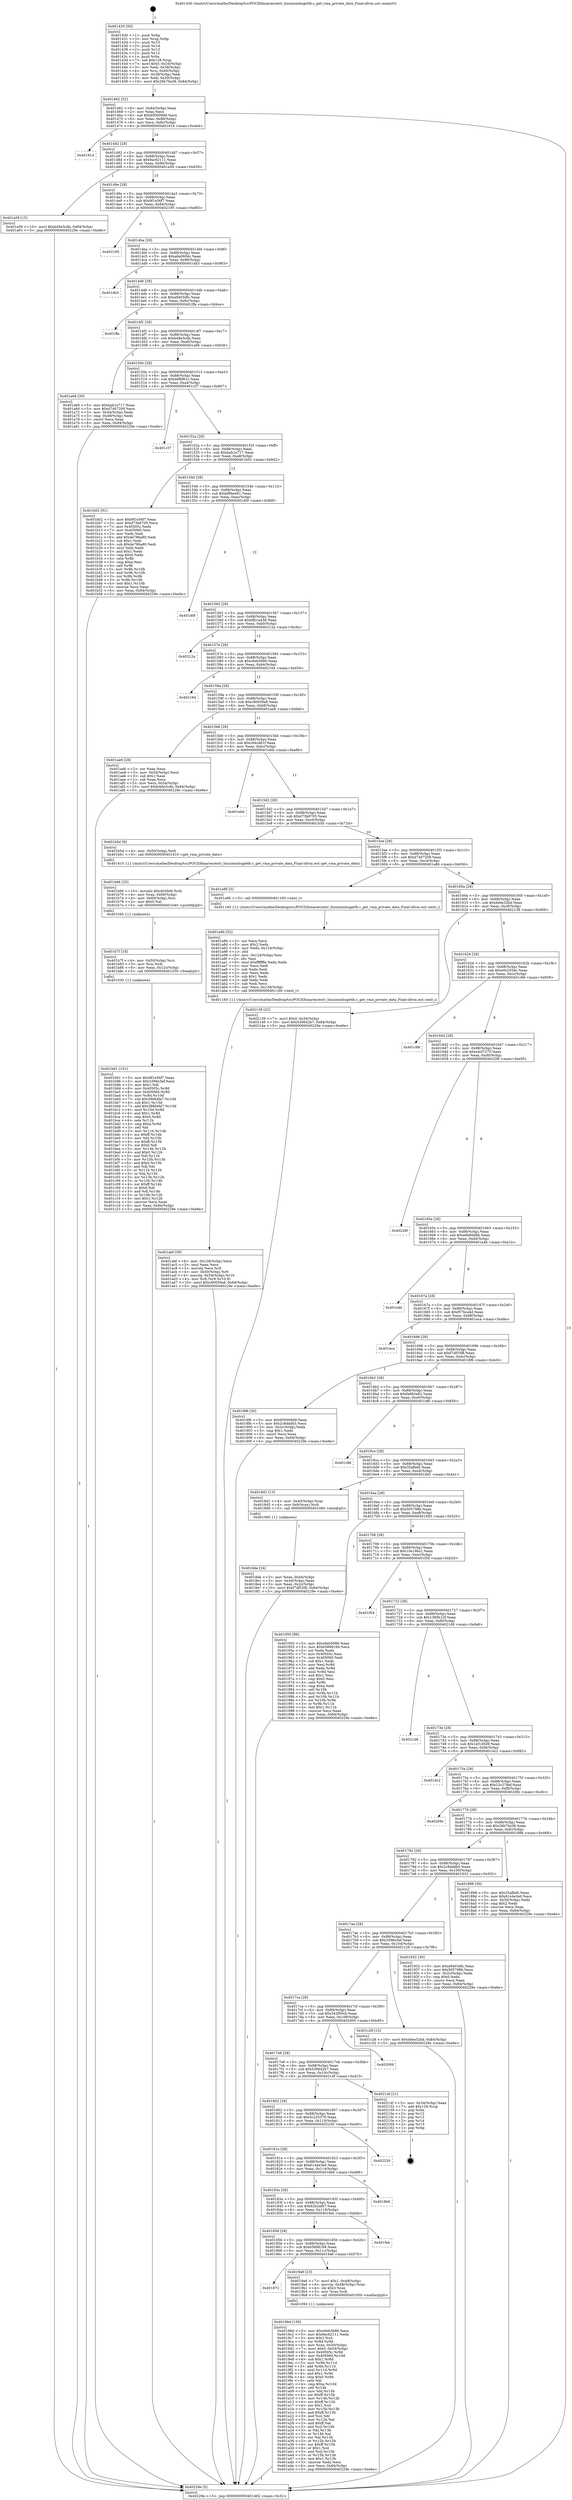 digraph "0x401430" {
  label = "0x401430 (/mnt/c/Users/mathe/Desktop/tcc/POCII/binaries/extr_linuxmmhugetlb.c_get_vma_private_data_Final-ollvm.out::main(0))"
  labelloc = "t"
  node[shape=record]

  Entry [label="",width=0.3,height=0.3,shape=circle,fillcolor=black,style=filled]
  "0x401462" [label="{
     0x401462 [32]\l
     | [instrs]\l
     &nbsp;&nbsp;0x401462 \<+6\>: mov -0x84(%rbp),%eax\l
     &nbsp;&nbsp;0x401468 \<+2\>: mov %eax,%ecx\l
     &nbsp;&nbsp;0x40146a \<+6\>: sub $0x950009d9,%ecx\l
     &nbsp;&nbsp;0x401470 \<+6\>: mov %eax,-0x88(%rbp)\l
     &nbsp;&nbsp;0x401476 \<+6\>: mov %ecx,-0x8c(%rbp)\l
     &nbsp;&nbsp;0x40147c \<+6\>: je 0000000000401914 \<main+0x4e4\>\l
  }"]
  "0x401914" [label="{
     0x401914\l
  }", style=dashed]
  "0x401482" [label="{
     0x401482 [28]\l
     | [instrs]\l
     &nbsp;&nbsp;0x401482 \<+5\>: jmp 0000000000401487 \<main+0x57\>\l
     &nbsp;&nbsp;0x401487 \<+6\>: mov -0x88(%rbp),%eax\l
     &nbsp;&nbsp;0x40148d \<+5\>: sub $0x9ac62111,%eax\l
     &nbsp;&nbsp;0x401492 \<+6\>: mov %eax,-0x90(%rbp)\l
     &nbsp;&nbsp;0x401498 \<+6\>: je 0000000000401a59 \<main+0x629\>\l
  }"]
  Exit [label="",width=0.3,height=0.3,shape=circle,fillcolor=black,style=filled,peripheries=2]
  "0x401a59" [label="{
     0x401a59 [15]\l
     | [instrs]\l
     &nbsp;&nbsp;0x401a59 \<+10\>: movl $0xb49e3cdb,-0x84(%rbp)\l
     &nbsp;&nbsp;0x401a63 \<+5\>: jmp 000000000040229e \<main+0xe6e\>\l
  }"]
  "0x40149e" [label="{
     0x40149e [28]\l
     | [instrs]\l
     &nbsp;&nbsp;0x40149e \<+5\>: jmp 00000000004014a3 \<main+0x73\>\l
     &nbsp;&nbsp;0x4014a3 \<+6\>: mov -0x88(%rbp),%eax\l
     &nbsp;&nbsp;0x4014a9 \<+5\>: sub $0x9f1e56f7,%eax\l
     &nbsp;&nbsp;0x4014ae \<+6\>: mov %eax,-0x94(%rbp)\l
     &nbsp;&nbsp;0x4014b4 \<+6\>: je 0000000000402195 \<main+0xd65\>\l
  }"]
  "0x401b91" [label="{
     0x401b91 [151]\l
     | [instrs]\l
     &nbsp;&nbsp;0x401b91 \<+5\>: mov $0x9f1e56f7,%eax\l
     &nbsp;&nbsp;0x401b96 \<+5\>: mov $0x3396e3ef,%ecx\l
     &nbsp;&nbsp;0x401b9b \<+2\>: mov $0x1,%dl\l
     &nbsp;&nbsp;0x401b9d \<+8\>: mov 0x40505c,%r8d\l
     &nbsp;&nbsp;0x401ba5 \<+8\>: mov 0x405060,%r9d\l
     &nbsp;&nbsp;0x401bad \<+3\>: mov %r8d,%r10d\l
     &nbsp;&nbsp;0x401bb0 \<+7\>: sub $0x38664fa7,%r10d\l
     &nbsp;&nbsp;0x401bb7 \<+4\>: sub $0x1,%r10d\l
     &nbsp;&nbsp;0x401bbb \<+7\>: add $0x38664fa7,%r10d\l
     &nbsp;&nbsp;0x401bc2 \<+4\>: imul %r10d,%r8d\l
     &nbsp;&nbsp;0x401bc6 \<+4\>: and $0x1,%r8d\l
     &nbsp;&nbsp;0x401bca \<+4\>: cmp $0x0,%r8d\l
     &nbsp;&nbsp;0x401bce \<+4\>: sete %r11b\l
     &nbsp;&nbsp;0x401bd2 \<+4\>: cmp $0xa,%r9d\l
     &nbsp;&nbsp;0x401bd6 \<+3\>: setl %bl\l
     &nbsp;&nbsp;0x401bd9 \<+3\>: mov %r11b,%r14b\l
     &nbsp;&nbsp;0x401bdc \<+4\>: xor $0xff,%r14b\l
     &nbsp;&nbsp;0x401be0 \<+3\>: mov %bl,%r15b\l
     &nbsp;&nbsp;0x401be3 \<+4\>: xor $0xff,%r15b\l
     &nbsp;&nbsp;0x401be7 \<+3\>: xor $0x0,%dl\l
     &nbsp;&nbsp;0x401bea \<+3\>: mov %r14b,%r12b\l
     &nbsp;&nbsp;0x401bed \<+4\>: and $0x0,%r12b\l
     &nbsp;&nbsp;0x401bf1 \<+3\>: and %dl,%r11b\l
     &nbsp;&nbsp;0x401bf4 \<+3\>: mov %r15b,%r13b\l
     &nbsp;&nbsp;0x401bf7 \<+4\>: and $0x0,%r13b\l
     &nbsp;&nbsp;0x401bfb \<+2\>: and %dl,%bl\l
     &nbsp;&nbsp;0x401bfd \<+3\>: or %r11b,%r12b\l
     &nbsp;&nbsp;0x401c00 \<+3\>: or %bl,%r13b\l
     &nbsp;&nbsp;0x401c03 \<+3\>: xor %r13b,%r12b\l
     &nbsp;&nbsp;0x401c06 \<+3\>: or %r15b,%r14b\l
     &nbsp;&nbsp;0x401c09 \<+4\>: xor $0xff,%r14b\l
     &nbsp;&nbsp;0x401c0d \<+3\>: or $0x0,%dl\l
     &nbsp;&nbsp;0x401c10 \<+3\>: and %dl,%r14b\l
     &nbsp;&nbsp;0x401c13 \<+3\>: or %r14b,%r12b\l
     &nbsp;&nbsp;0x401c16 \<+4\>: test $0x1,%r12b\l
     &nbsp;&nbsp;0x401c1a \<+3\>: cmovne %ecx,%eax\l
     &nbsp;&nbsp;0x401c1d \<+6\>: mov %eax,-0x84(%rbp)\l
     &nbsp;&nbsp;0x401c23 \<+5\>: jmp 000000000040229e \<main+0xe6e\>\l
  }"]
  "0x402195" [label="{
     0x402195\l
  }", style=dashed]
  "0x4014ba" [label="{
     0x4014ba [28]\l
     | [instrs]\l
     &nbsp;&nbsp;0x4014ba \<+5\>: jmp 00000000004014bf \<main+0x8f\>\l
     &nbsp;&nbsp;0x4014bf \<+6\>: mov -0x88(%rbp),%eax\l
     &nbsp;&nbsp;0x4014c5 \<+5\>: sub $0xa6a060dc,%eax\l
     &nbsp;&nbsp;0x4014ca \<+6\>: mov %eax,-0x98(%rbp)\l
     &nbsp;&nbsp;0x4014d0 \<+6\>: je 0000000000401db3 \<main+0x983\>\l
  }"]
  "0x401b7f" [label="{
     0x401b7f [18]\l
     | [instrs]\l
     &nbsp;&nbsp;0x401b7f \<+4\>: mov -0x50(%rbp),%rsi\l
     &nbsp;&nbsp;0x401b83 \<+3\>: mov %rsi,%rdi\l
     &nbsp;&nbsp;0x401b86 \<+6\>: mov %eax,-0x12c(%rbp)\l
     &nbsp;&nbsp;0x401b8c \<+5\>: call 0000000000401030 \<free@plt\>\l
     | [calls]\l
     &nbsp;&nbsp;0x401030 \{1\} (unknown)\l
  }"]
  "0x401db3" [label="{
     0x401db3\l
  }", style=dashed]
  "0x4014d6" [label="{
     0x4014d6 [28]\l
     | [instrs]\l
     &nbsp;&nbsp;0x4014d6 \<+5\>: jmp 00000000004014db \<main+0xab\>\l
     &nbsp;&nbsp;0x4014db \<+6\>: mov -0x88(%rbp),%eax\l
     &nbsp;&nbsp;0x4014e1 \<+5\>: sub $0xa9403dfc,%eax\l
     &nbsp;&nbsp;0x4014e6 \<+6\>: mov %eax,-0x9c(%rbp)\l
     &nbsp;&nbsp;0x4014ec \<+6\>: je 0000000000401ffa \<main+0xbca\>\l
  }"]
  "0x401b66" [label="{
     0x401b66 [25]\l
     | [instrs]\l
     &nbsp;&nbsp;0x401b66 \<+10\>: movabs $0x4030d6,%rdi\l
     &nbsp;&nbsp;0x401b70 \<+4\>: mov %rax,-0x60(%rbp)\l
     &nbsp;&nbsp;0x401b74 \<+4\>: mov -0x60(%rbp),%rsi\l
     &nbsp;&nbsp;0x401b78 \<+2\>: mov $0x0,%al\l
     &nbsp;&nbsp;0x401b7a \<+5\>: call 0000000000401040 \<printf@plt\>\l
     | [calls]\l
     &nbsp;&nbsp;0x401040 \{1\} (unknown)\l
  }"]
  "0x401ffa" [label="{
     0x401ffa\l
  }", style=dashed]
  "0x4014f2" [label="{
     0x4014f2 [28]\l
     | [instrs]\l
     &nbsp;&nbsp;0x4014f2 \<+5\>: jmp 00000000004014f7 \<main+0xc7\>\l
     &nbsp;&nbsp;0x4014f7 \<+6\>: mov -0x88(%rbp),%eax\l
     &nbsp;&nbsp;0x4014fd \<+5\>: sub $0xb49e3cdb,%eax\l
     &nbsp;&nbsp;0x401502 \<+6\>: mov %eax,-0xa0(%rbp)\l
     &nbsp;&nbsp;0x401508 \<+6\>: je 0000000000401a68 \<main+0x638\>\l
  }"]
  "0x401abf" [label="{
     0x401abf [39]\l
     | [instrs]\l
     &nbsp;&nbsp;0x401abf \<+6\>: mov -0x128(%rbp),%ecx\l
     &nbsp;&nbsp;0x401ac5 \<+3\>: imul %eax,%ecx\l
     &nbsp;&nbsp;0x401ac8 \<+3\>: movslq %ecx,%r8\l
     &nbsp;&nbsp;0x401acb \<+4\>: mov -0x50(%rbp),%r9\l
     &nbsp;&nbsp;0x401acf \<+4\>: movslq -0x54(%rbp),%r10\l
     &nbsp;&nbsp;0x401ad3 \<+4\>: mov %r8,(%r9,%r10,8)\l
     &nbsp;&nbsp;0x401ad7 \<+10\>: movl $0xc80059a8,-0x84(%rbp)\l
     &nbsp;&nbsp;0x401ae1 \<+5\>: jmp 000000000040229e \<main+0xe6e\>\l
  }"]
  "0x401a68" [label="{
     0x401a68 [30]\l
     | [instrs]\l
     &nbsp;&nbsp;0x401a68 \<+5\>: mov $0xbab1e717,%eax\l
     &nbsp;&nbsp;0x401a6d \<+5\>: mov $0xd7407209,%ecx\l
     &nbsp;&nbsp;0x401a72 \<+3\>: mov -0x54(%rbp),%edx\l
     &nbsp;&nbsp;0x401a75 \<+3\>: cmp -0x48(%rbp),%edx\l
     &nbsp;&nbsp;0x401a78 \<+3\>: cmovl %ecx,%eax\l
     &nbsp;&nbsp;0x401a7b \<+6\>: mov %eax,-0x84(%rbp)\l
     &nbsp;&nbsp;0x401a81 \<+5\>: jmp 000000000040229e \<main+0xe6e\>\l
  }"]
  "0x40150e" [label="{
     0x40150e [28]\l
     | [instrs]\l
     &nbsp;&nbsp;0x40150e \<+5\>: jmp 0000000000401513 \<main+0xe3\>\l
     &nbsp;&nbsp;0x401513 \<+6\>: mov -0x88(%rbp),%eax\l
     &nbsp;&nbsp;0x401519 \<+5\>: sub $0xb6f6f61c,%eax\l
     &nbsp;&nbsp;0x40151e \<+6\>: mov %eax,-0xa4(%rbp)\l
     &nbsp;&nbsp;0x401524 \<+6\>: je 0000000000401c37 \<main+0x807\>\l
  }"]
  "0x401a8b" [label="{
     0x401a8b [52]\l
     | [instrs]\l
     &nbsp;&nbsp;0x401a8b \<+2\>: xor %ecx,%ecx\l
     &nbsp;&nbsp;0x401a8d \<+5\>: mov $0x2,%edx\l
     &nbsp;&nbsp;0x401a92 \<+6\>: mov %edx,-0x124(%rbp)\l
     &nbsp;&nbsp;0x401a98 \<+1\>: cltd\l
     &nbsp;&nbsp;0x401a99 \<+6\>: mov -0x124(%rbp),%esi\l
     &nbsp;&nbsp;0x401a9f \<+2\>: idiv %esi\l
     &nbsp;&nbsp;0x401aa1 \<+6\>: imul $0xfffffffe,%edx,%edx\l
     &nbsp;&nbsp;0x401aa7 \<+2\>: mov %ecx,%edi\l
     &nbsp;&nbsp;0x401aa9 \<+2\>: sub %edx,%edi\l
     &nbsp;&nbsp;0x401aab \<+2\>: mov %ecx,%edx\l
     &nbsp;&nbsp;0x401aad \<+3\>: sub $0x1,%edx\l
     &nbsp;&nbsp;0x401ab0 \<+2\>: add %edx,%edi\l
     &nbsp;&nbsp;0x401ab2 \<+2\>: sub %edi,%ecx\l
     &nbsp;&nbsp;0x401ab4 \<+6\>: mov %ecx,-0x128(%rbp)\l
     &nbsp;&nbsp;0x401aba \<+5\>: call 0000000000401160 \<next_i\>\l
     | [calls]\l
     &nbsp;&nbsp;0x401160 \{1\} (/mnt/c/Users/mathe/Desktop/tcc/POCII/binaries/extr_linuxmmhugetlb.c_get_vma_private_data_Final-ollvm.out::next_i)\l
  }"]
  "0x401c37" [label="{
     0x401c37\l
  }", style=dashed]
  "0x40152a" [label="{
     0x40152a [28]\l
     | [instrs]\l
     &nbsp;&nbsp;0x40152a \<+5\>: jmp 000000000040152f \<main+0xff\>\l
     &nbsp;&nbsp;0x40152f \<+6\>: mov -0x88(%rbp),%eax\l
     &nbsp;&nbsp;0x401535 \<+5\>: sub $0xbab1e717,%eax\l
     &nbsp;&nbsp;0x40153a \<+6\>: mov %eax,-0xa8(%rbp)\l
     &nbsp;&nbsp;0x401540 \<+6\>: je 0000000000401b02 \<main+0x6d2\>\l
  }"]
  "0x4019bd" [label="{
     0x4019bd [156]\l
     | [instrs]\l
     &nbsp;&nbsp;0x4019bd \<+5\>: mov $0xc6eb5686,%ecx\l
     &nbsp;&nbsp;0x4019c2 \<+5\>: mov $0x9ac62111,%edx\l
     &nbsp;&nbsp;0x4019c7 \<+3\>: mov $0x1,%sil\l
     &nbsp;&nbsp;0x4019ca \<+3\>: xor %r8d,%r8d\l
     &nbsp;&nbsp;0x4019cd \<+4\>: mov %rax,-0x50(%rbp)\l
     &nbsp;&nbsp;0x4019d1 \<+7\>: movl $0x0,-0x54(%rbp)\l
     &nbsp;&nbsp;0x4019d8 \<+8\>: mov 0x40505c,%r9d\l
     &nbsp;&nbsp;0x4019e0 \<+8\>: mov 0x405060,%r10d\l
     &nbsp;&nbsp;0x4019e8 \<+4\>: sub $0x1,%r8d\l
     &nbsp;&nbsp;0x4019ec \<+3\>: mov %r9d,%r11d\l
     &nbsp;&nbsp;0x4019ef \<+3\>: add %r8d,%r11d\l
     &nbsp;&nbsp;0x4019f2 \<+4\>: imul %r11d,%r9d\l
     &nbsp;&nbsp;0x4019f6 \<+4\>: and $0x1,%r9d\l
     &nbsp;&nbsp;0x4019fa \<+4\>: cmp $0x0,%r9d\l
     &nbsp;&nbsp;0x4019fe \<+3\>: sete %bl\l
     &nbsp;&nbsp;0x401a01 \<+4\>: cmp $0xa,%r10d\l
     &nbsp;&nbsp;0x401a05 \<+4\>: setl %r14b\l
     &nbsp;&nbsp;0x401a09 \<+3\>: mov %bl,%r15b\l
     &nbsp;&nbsp;0x401a0c \<+4\>: xor $0xff,%r15b\l
     &nbsp;&nbsp;0x401a10 \<+3\>: mov %r14b,%r12b\l
     &nbsp;&nbsp;0x401a13 \<+4\>: xor $0xff,%r12b\l
     &nbsp;&nbsp;0x401a17 \<+4\>: xor $0x1,%sil\l
     &nbsp;&nbsp;0x401a1b \<+3\>: mov %r15b,%r13b\l
     &nbsp;&nbsp;0x401a1e \<+4\>: and $0xff,%r13b\l
     &nbsp;&nbsp;0x401a22 \<+3\>: and %sil,%bl\l
     &nbsp;&nbsp;0x401a25 \<+3\>: mov %r12b,%al\l
     &nbsp;&nbsp;0x401a28 \<+2\>: and $0xff,%al\l
     &nbsp;&nbsp;0x401a2a \<+3\>: and %sil,%r14b\l
     &nbsp;&nbsp;0x401a2d \<+3\>: or %bl,%r13b\l
     &nbsp;&nbsp;0x401a30 \<+3\>: or %r14b,%al\l
     &nbsp;&nbsp;0x401a33 \<+3\>: xor %al,%r13b\l
     &nbsp;&nbsp;0x401a36 \<+3\>: or %r12b,%r15b\l
     &nbsp;&nbsp;0x401a39 \<+4\>: xor $0xff,%r15b\l
     &nbsp;&nbsp;0x401a3d \<+4\>: or $0x1,%sil\l
     &nbsp;&nbsp;0x401a41 \<+3\>: and %sil,%r15b\l
     &nbsp;&nbsp;0x401a44 \<+3\>: or %r15b,%r13b\l
     &nbsp;&nbsp;0x401a47 \<+4\>: test $0x1,%r13b\l
     &nbsp;&nbsp;0x401a4b \<+3\>: cmovne %edx,%ecx\l
     &nbsp;&nbsp;0x401a4e \<+6\>: mov %ecx,-0x84(%rbp)\l
     &nbsp;&nbsp;0x401a54 \<+5\>: jmp 000000000040229e \<main+0xe6e\>\l
  }"]
  "0x401b02" [label="{
     0x401b02 [91]\l
     | [instrs]\l
     &nbsp;&nbsp;0x401b02 \<+5\>: mov $0x9f1e56f7,%eax\l
     &nbsp;&nbsp;0x401b07 \<+5\>: mov $0xd73b6705,%ecx\l
     &nbsp;&nbsp;0x401b0c \<+7\>: mov 0x40505c,%edx\l
     &nbsp;&nbsp;0x401b13 \<+7\>: mov 0x405060,%esi\l
     &nbsp;&nbsp;0x401b1a \<+2\>: mov %edx,%edi\l
     &nbsp;&nbsp;0x401b1c \<+6\>: add $0x4e786a80,%edi\l
     &nbsp;&nbsp;0x401b22 \<+3\>: sub $0x1,%edi\l
     &nbsp;&nbsp;0x401b25 \<+6\>: sub $0x4e786a80,%edi\l
     &nbsp;&nbsp;0x401b2b \<+3\>: imul %edi,%edx\l
     &nbsp;&nbsp;0x401b2e \<+3\>: and $0x1,%edx\l
     &nbsp;&nbsp;0x401b31 \<+3\>: cmp $0x0,%edx\l
     &nbsp;&nbsp;0x401b34 \<+4\>: sete %r8b\l
     &nbsp;&nbsp;0x401b38 \<+3\>: cmp $0xa,%esi\l
     &nbsp;&nbsp;0x401b3b \<+4\>: setl %r9b\l
     &nbsp;&nbsp;0x401b3f \<+3\>: mov %r8b,%r10b\l
     &nbsp;&nbsp;0x401b42 \<+3\>: and %r9b,%r10b\l
     &nbsp;&nbsp;0x401b45 \<+3\>: xor %r9b,%r8b\l
     &nbsp;&nbsp;0x401b48 \<+3\>: or %r8b,%r10b\l
     &nbsp;&nbsp;0x401b4b \<+4\>: test $0x1,%r10b\l
     &nbsp;&nbsp;0x401b4f \<+3\>: cmovne %ecx,%eax\l
     &nbsp;&nbsp;0x401b52 \<+6\>: mov %eax,-0x84(%rbp)\l
     &nbsp;&nbsp;0x401b58 \<+5\>: jmp 000000000040229e \<main+0xe6e\>\l
  }"]
  "0x401546" [label="{
     0x401546 [28]\l
     | [instrs]\l
     &nbsp;&nbsp;0x401546 \<+5\>: jmp 000000000040154b \<main+0x11b\>\l
     &nbsp;&nbsp;0x40154b \<+6\>: mov -0x88(%rbp),%eax\l
     &nbsp;&nbsp;0x401551 \<+5\>: sub $0xbf9bee61,%eax\l
     &nbsp;&nbsp;0x401556 \<+6\>: mov %eax,-0xac(%rbp)\l
     &nbsp;&nbsp;0x40155c \<+6\>: je 0000000000401d0f \<main+0x8df\>\l
  }"]
  "0x401872" [label="{
     0x401872\l
  }", style=dashed]
  "0x401d0f" [label="{
     0x401d0f\l
  }", style=dashed]
  "0x401562" [label="{
     0x401562 [28]\l
     | [instrs]\l
     &nbsp;&nbsp;0x401562 \<+5\>: jmp 0000000000401567 \<main+0x137\>\l
     &nbsp;&nbsp;0x401567 \<+6\>: mov -0x88(%rbp),%eax\l
     &nbsp;&nbsp;0x40156d \<+5\>: sub $0xbfb1a438,%eax\l
     &nbsp;&nbsp;0x401572 \<+6\>: mov %eax,-0xb0(%rbp)\l
     &nbsp;&nbsp;0x401578 \<+6\>: je 000000000040212a \<main+0xcfa\>\l
  }"]
  "0x4019a6" [label="{
     0x4019a6 [23]\l
     | [instrs]\l
     &nbsp;&nbsp;0x4019a6 \<+7\>: movl $0x1,-0x48(%rbp)\l
     &nbsp;&nbsp;0x4019ad \<+4\>: movslq -0x48(%rbp),%rax\l
     &nbsp;&nbsp;0x4019b1 \<+4\>: shl $0x3,%rax\l
     &nbsp;&nbsp;0x4019b5 \<+3\>: mov %rax,%rdi\l
     &nbsp;&nbsp;0x4019b8 \<+5\>: call 0000000000401050 \<malloc@plt\>\l
     | [calls]\l
     &nbsp;&nbsp;0x401050 \{1\} (unknown)\l
  }"]
  "0x40212a" [label="{
     0x40212a\l
  }", style=dashed]
  "0x40157e" [label="{
     0x40157e [28]\l
     | [instrs]\l
     &nbsp;&nbsp;0x40157e \<+5\>: jmp 0000000000401583 \<main+0x153\>\l
     &nbsp;&nbsp;0x401583 \<+6\>: mov -0x88(%rbp),%eax\l
     &nbsp;&nbsp;0x401589 \<+5\>: sub $0xc6eb5686,%eax\l
     &nbsp;&nbsp;0x40158e \<+6\>: mov %eax,-0xb4(%rbp)\l
     &nbsp;&nbsp;0x401594 \<+6\>: je 0000000000402164 \<main+0xd34\>\l
  }"]
  "0x401856" [label="{
     0x401856 [28]\l
     | [instrs]\l
     &nbsp;&nbsp;0x401856 \<+5\>: jmp 000000000040185b \<main+0x42b\>\l
     &nbsp;&nbsp;0x40185b \<+6\>: mov -0x88(%rbp),%eax\l
     &nbsp;&nbsp;0x401861 \<+5\>: sub $0x65898169,%eax\l
     &nbsp;&nbsp;0x401866 \<+6\>: mov %eax,-0x11c(%rbp)\l
     &nbsp;&nbsp;0x40186c \<+6\>: je 00000000004019a6 \<main+0x576\>\l
  }"]
  "0x402164" [label="{
     0x402164\l
  }", style=dashed]
  "0x40159a" [label="{
     0x40159a [28]\l
     | [instrs]\l
     &nbsp;&nbsp;0x40159a \<+5\>: jmp 000000000040159f \<main+0x16f\>\l
     &nbsp;&nbsp;0x40159f \<+6\>: mov -0x88(%rbp),%eax\l
     &nbsp;&nbsp;0x4015a5 \<+5\>: sub $0xc80059a8,%eax\l
     &nbsp;&nbsp;0x4015aa \<+6\>: mov %eax,-0xb8(%rbp)\l
     &nbsp;&nbsp;0x4015b0 \<+6\>: je 0000000000401ae6 \<main+0x6b6\>\l
  }"]
  "0x401feb" [label="{
     0x401feb\l
  }", style=dashed]
  "0x401ae6" [label="{
     0x401ae6 [28]\l
     | [instrs]\l
     &nbsp;&nbsp;0x401ae6 \<+2\>: xor %eax,%eax\l
     &nbsp;&nbsp;0x401ae8 \<+3\>: mov -0x54(%rbp),%ecx\l
     &nbsp;&nbsp;0x401aeb \<+3\>: sub $0x1,%eax\l
     &nbsp;&nbsp;0x401aee \<+2\>: sub %eax,%ecx\l
     &nbsp;&nbsp;0x401af0 \<+3\>: mov %ecx,-0x54(%rbp)\l
     &nbsp;&nbsp;0x401af3 \<+10\>: movl $0xb49e3cdb,-0x84(%rbp)\l
     &nbsp;&nbsp;0x401afd \<+5\>: jmp 000000000040229e \<main+0xe6e\>\l
  }"]
  "0x4015b6" [label="{
     0x4015b6 [28]\l
     | [instrs]\l
     &nbsp;&nbsp;0x4015b6 \<+5\>: jmp 00000000004015bb \<main+0x18b\>\l
     &nbsp;&nbsp;0x4015bb \<+6\>: mov -0x88(%rbp),%eax\l
     &nbsp;&nbsp;0x4015c1 \<+5\>: sub $0xc94cd81f,%eax\l
     &nbsp;&nbsp;0x4015c6 \<+6\>: mov %eax,-0xbc(%rbp)\l
     &nbsp;&nbsp;0x4015cc \<+6\>: je 0000000000401ebb \<main+0xa8b\>\l
  }"]
  "0x40183a" [label="{
     0x40183a [28]\l
     | [instrs]\l
     &nbsp;&nbsp;0x40183a \<+5\>: jmp 000000000040183f \<main+0x40f\>\l
     &nbsp;&nbsp;0x40183f \<+6\>: mov -0x88(%rbp),%eax\l
     &nbsp;&nbsp;0x401845 \<+5\>: sub $0x6262afe7,%eax\l
     &nbsp;&nbsp;0x40184a \<+6\>: mov %eax,-0x118(%rbp)\l
     &nbsp;&nbsp;0x401850 \<+6\>: je 0000000000401feb \<main+0xbbb\>\l
  }"]
  "0x401ebb" [label="{
     0x401ebb\l
  }", style=dashed]
  "0x4015d2" [label="{
     0x4015d2 [28]\l
     | [instrs]\l
     &nbsp;&nbsp;0x4015d2 \<+5\>: jmp 00000000004015d7 \<main+0x1a7\>\l
     &nbsp;&nbsp;0x4015d7 \<+6\>: mov -0x88(%rbp),%eax\l
     &nbsp;&nbsp;0x4015dd \<+5\>: sub $0xd73b6705,%eax\l
     &nbsp;&nbsp;0x4015e2 \<+6\>: mov %eax,-0xc0(%rbp)\l
     &nbsp;&nbsp;0x4015e8 \<+6\>: je 0000000000401b5d \<main+0x72d\>\l
  }"]
  "0x4018b6" [label="{
     0x4018b6\l
  }", style=dashed]
  "0x401b5d" [label="{
     0x401b5d [9]\l
     | [instrs]\l
     &nbsp;&nbsp;0x401b5d \<+4\>: mov -0x50(%rbp),%rdi\l
     &nbsp;&nbsp;0x401b61 \<+5\>: call 0000000000401410 \<get_vma_private_data\>\l
     | [calls]\l
     &nbsp;&nbsp;0x401410 \{1\} (/mnt/c/Users/mathe/Desktop/tcc/POCII/binaries/extr_linuxmmhugetlb.c_get_vma_private_data_Final-ollvm.out::get_vma_private_data)\l
  }"]
  "0x4015ee" [label="{
     0x4015ee [28]\l
     | [instrs]\l
     &nbsp;&nbsp;0x4015ee \<+5\>: jmp 00000000004015f3 \<main+0x1c3\>\l
     &nbsp;&nbsp;0x4015f3 \<+6\>: mov -0x88(%rbp),%eax\l
     &nbsp;&nbsp;0x4015f9 \<+5\>: sub $0xd7407209,%eax\l
     &nbsp;&nbsp;0x4015fe \<+6\>: mov %eax,-0xc4(%rbp)\l
     &nbsp;&nbsp;0x401604 \<+6\>: je 0000000000401a86 \<main+0x656\>\l
  }"]
  "0x40181e" [label="{
     0x40181e [28]\l
     | [instrs]\l
     &nbsp;&nbsp;0x40181e \<+5\>: jmp 0000000000401823 \<main+0x3f3\>\l
     &nbsp;&nbsp;0x401823 \<+6\>: mov -0x88(%rbp),%eax\l
     &nbsp;&nbsp;0x401829 \<+5\>: sub $0x6144e3e0,%eax\l
     &nbsp;&nbsp;0x40182e \<+6\>: mov %eax,-0x114(%rbp)\l
     &nbsp;&nbsp;0x401834 \<+6\>: je 00000000004018b6 \<main+0x486\>\l
  }"]
  "0x401a86" [label="{
     0x401a86 [5]\l
     | [instrs]\l
     &nbsp;&nbsp;0x401a86 \<+5\>: call 0000000000401160 \<next_i\>\l
     | [calls]\l
     &nbsp;&nbsp;0x401160 \{1\} (/mnt/c/Users/mathe/Desktop/tcc/POCII/binaries/extr_linuxmmhugetlb.c_get_vma_private_data_Final-ollvm.out::next_i)\l
  }"]
  "0x40160a" [label="{
     0x40160a [28]\l
     | [instrs]\l
     &nbsp;&nbsp;0x40160a \<+5\>: jmp 000000000040160f \<main+0x1df\>\l
     &nbsp;&nbsp;0x40160f \<+6\>: mov -0x88(%rbp),%eax\l
     &nbsp;&nbsp;0x401615 \<+5\>: sub $0xdebe32bd,%eax\l
     &nbsp;&nbsp;0x40161a \<+6\>: mov %eax,-0xc8(%rbp)\l
     &nbsp;&nbsp;0x401620 \<+6\>: je 0000000000402139 \<main+0xd09\>\l
  }"]
  "0x402230" [label="{
     0x402230\l
  }", style=dashed]
  "0x402139" [label="{
     0x402139 [22]\l
     | [instrs]\l
     &nbsp;&nbsp;0x402139 \<+7\>: movl $0x0,-0x34(%rbp)\l
     &nbsp;&nbsp;0x402140 \<+10\>: movl $0x530642b7,-0x84(%rbp)\l
     &nbsp;&nbsp;0x40214a \<+5\>: jmp 000000000040229e \<main+0xe6e\>\l
  }"]
  "0x401626" [label="{
     0x401626 [28]\l
     | [instrs]\l
     &nbsp;&nbsp;0x401626 \<+5\>: jmp 000000000040162b \<main+0x1fb\>\l
     &nbsp;&nbsp;0x40162b \<+6\>: mov -0x88(%rbp),%eax\l
     &nbsp;&nbsp;0x401631 \<+5\>: sub $0xe0c255dc,%eax\l
     &nbsp;&nbsp;0x401636 \<+6\>: mov %eax,-0xcc(%rbp)\l
     &nbsp;&nbsp;0x40163c \<+6\>: je 0000000000401c68 \<main+0x838\>\l
  }"]
  "0x401802" [label="{
     0x401802 [28]\l
     | [instrs]\l
     &nbsp;&nbsp;0x401802 \<+5\>: jmp 0000000000401807 \<main+0x3d7\>\l
     &nbsp;&nbsp;0x401807 \<+6\>: mov -0x88(%rbp),%eax\l
     &nbsp;&nbsp;0x40180d \<+5\>: sub $0x5c225376,%eax\l
     &nbsp;&nbsp;0x401812 \<+6\>: mov %eax,-0x110(%rbp)\l
     &nbsp;&nbsp;0x401818 \<+6\>: je 0000000000402230 \<main+0xe00\>\l
  }"]
  "0x401c68" [label="{
     0x401c68\l
  }", style=dashed]
  "0x401642" [label="{
     0x401642 [28]\l
     | [instrs]\l
     &nbsp;&nbsp;0x401642 \<+5\>: jmp 0000000000401647 \<main+0x217\>\l
     &nbsp;&nbsp;0x401647 \<+6\>: mov -0x88(%rbp),%eax\l
     &nbsp;&nbsp;0x40164d \<+5\>: sub $0xe4cf7275,%eax\l
     &nbsp;&nbsp;0x401652 \<+6\>: mov %eax,-0xd0(%rbp)\l
     &nbsp;&nbsp;0x401658 \<+6\>: je 000000000040228f \<main+0xe5f\>\l
  }"]
  "0x40214f" [label="{
     0x40214f [21]\l
     | [instrs]\l
     &nbsp;&nbsp;0x40214f \<+3\>: mov -0x34(%rbp),%eax\l
     &nbsp;&nbsp;0x402152 \<+7\>: add $0x128,%rsp\l
     &nbsp;&nbsp;0x402159 \<+1\>: pop %rbx\l
     &nbsp;&nbsp;0x40215a \<+2\>: pop %r12\l
     &nbsp;&nbsp;0x40215c \<+2\>: pop %r13\l
     &nbsp;&nbsp;0x40215e \<+2\>: pop %r14\l
     &nbsp;&nbsp;0x402160 \<+2\>: pop %r15\l
     &nbsp;&nbsp;0x402162 \<+1\>: pop %rbp\l
     &nbsp;&nbsp;0x402163 \<+1\>: ret\l
  }"]
  "0x40228f" [label="{
     0x40228f\l
  }", style=dashed]
  "0x40165e" [label="{
     0x40165e [28]\l
     | [instrs]\l
     &nbsp;&nbsp;0x40165e \<+5\>: jmp 0000000000401663 \<main+0x233\>\l
     &nbsp;&nbsp;0x401663 \<+6\>: mov -0x88(%rbp),%eax\l
     &nbsp;&nbsp;0x401669 \<+5\>: sub $0xe6b9dd6b,%eax\l
     &nbsp;&nbsp;0x40166e \<+6\>: mov %eax,-0xd4(%rbp)\l
     &nbsp;&nbsp;0x401674 \<+6\>: je 0000000000401e4b \<main+0xa1b\>\l
  }"]
  "0x4017e6" [label="{
     0x4017e6 [28]\l
     | [instrs]\l
     &nbsp;&nbsp;0x4017e6 \<+5\>: jmp 00000000004017eb \<main+0x3bb\>\l
     &nbsp;&nbsp;0x4017eb \<+6\>: mov -0x88(%rbp),%eax\l
     &nbsp;&nbsp;0x4017f1 \<+5\>: sub $0x530642b7,%eax\l
     &nbsp;&nbsp;0x4017f6 \<+6\>: mov %eax,-0x10c(%rbp)\l
     &nbsp;&nbsp;0x4017fc \<+6\>: je 000000000040214f \<main+0xd1f\>\l
  }"]
  "0x401e4b" [label="{
     0x401e4b\l
  }", style=dashed]
  "0x40167a" [label="{
     0x40167a [28]\l
     | [instrs]\l
     &nbsp;&nbsp;0x40167a \<+5\>: jmp 000000000040167f \<main+0x24f\>\l
     &nbsp;&nbsp;0x40167f \<+6\>: mov -0x88(%rbp),%eax\l
     &nbsp;&nbsp;0x401685 \<+5\>: sub $0xf57bca4d,%eax\l
     &nbsp;&nbsp;0x40168a \<+6\>: mov %eax,-0xd8(%rbp)\l
     &nbsp;&nbsp;0x401690 \<+6\>: je 0000000000401eca \<main+0xa9a\>\l
  }"]
  "0x402009" [label="{
     0x402009\l
  }", style=dashed]
  "0x401eca" [label="{
     0x401eca\l
  }", style=dashed]
  "0x401696" [label="{
     0x401696 [28]\l
     | [instrs]\l
     &nbsp;&nbsp;0x401696 \<+5\>: jmp 000000000040169b \<main+0x26b\>\l
     &nbsp;&nbsp;0x40169b \<+6\>: mov -0x88(%rbp),%eax\l
     &nbsp;&nbsp;0x4016a1 \<+5\>: sub $0xf7df53f8,%eax\l
     &nbsp;&nbsp;0x4016a6 \<+6\>: mov %eax,-0xdc(%rbp)\l
     &nbsp;&nbsp;0x4016ac \<+6\>: je 00000000004018f6 \<main+0x4c6\>\l
  }"]
  "0x4017ca" [label="{
     0x4017ca [28]\l
     | [instrs]\l
     &nbsp;&nbsp;0x4017ca \<+5\>: jmp 00000000004017cf \<main+0x39f\>\l
     &nbsp;&nbsp;0x4017cf \<+6\>: mov -0x88(%rbp),%eax\l
     &nbsp;&nbsp;0x4017d5 \<+5\>: sub $0x342f00cb,%eax\l
     &nbsp;&nbsp;0x4017da \<+6\>: mov %eax,-0x108(%rbp)\l
     &nbsp;&nbsp;0x4017e0 \<+6\>: je 0000000000402009 \<main+0xbd9\>\l
  }"]
  "0x4018f6" [label="{
     0x4018f6 [30]\l
     | [instrs]\l
     &nbsp;&nbsp;0x4018f6 \<+5\>: mov $0x950009d9,%eax\l
     &nbsp;&nbsp;0x4018fb \<+5\>: mov $0x2c8dddb5,%ecx\l
     &nbsp;&nbsp;0x401900 \<+3\>: mov -0x2c(%rbp),%edx\l
     &nbsp;&nbsp;0x401903 \<+3\>: cmp $0x1,%edx\l
     &nbsp;&nbsp;0x401906 \<+3\>: cmovl %ecx,%eax\l
     &nbsp;&nbsp;0x401909 \<+6\>: mov %eax,-0x84(%rbp)\l
     &nbsp;&nbsp;0x40190f \<+5\>: jmp 000000000040229e \<main+0xe6e\>\l
  }"]
  "0x4016b2" [label="{
     0x4016b2 [28]\l
     | [instrs]\l
     &nbsp;&nbsp;0x4016b2 \<+5\>: jmp 00000000004016b7 \<main+0x287\>\l
     &nbsp;&nbsp;0x4016b7 \<+6\>: mov -0x88(%rbp),%eax\l
     &nbsp;&nbsp;0x4016bd \<+5\>: sub $0xfa883a62,%eax\l
     &nbsp;&nbsp;0x4016c2 \<+6\>: mov %eax,-0xe0(%rbp)\l
     &nbsp;&nbsp;0x4016c8 \<+6\>: je 0000000000401c86 \<main+0x856\>\l
  }"]
  "0x401c28" [label="{
     0x401c28 [15]\l
     | [instrs]\l
     &nbsp;&nbsp;0x401c28 \<+10\>: movl $0xdebe32bd,-0x84(%rbp)\l
     &nbsp;&nbsp;0x401c32 \<+5\>: jmp 000000000040229e \<main+0xe6e\>\l
  }"]
  "0x401c86" [label="{
     0x401c86\l
  }", style=dashed]
  "0x4016ce" [label="{
     0x4016ce [28]\l
     | [instrs]\l
     &nbsp;&nbsp;0x4016ce \<+5\>: jmp 00000000004016d3 \<main+0x2a3\>\l
     &nbsp;&nbsp;0x4016d3 \<+6\>: mov -0x88(%rbp),%eax\l
     &nbsp;&nbsp;0x4016d9 \<+5\>: sub $0x35afbd0,%eax\l
     &nbsp;&nbsp;0x4016de \<+6\>: mov %eax,-0xe4(%rbp)\l
     &nbsp;&nbsp;0x4016e4 \<+6\>: je 00000000004018d1 \<main+0x4a1\>\l
  }"]
  "0x4017ae" [label="{
     0x4017ae [28]\l
     | [instrs]\l
     &nbsp;&nbsp;0x4017ae \<+5\>: jmp 00000000004017b3 \<main+0x383\>\l
     &nbsp;&nbsp;0x4017b3 \<+6\>: mov -0x88(%rbp),%eax\l
     &nbsp;&nbsp;0x4017b9 \<+5\>: sub $0x3396e3ef,%eax\l
     &nbsp;&nbsp;0x4017be \<+6\>: mov %eax,-0x104(%rbp)\l
     &nbsp;&nbsp;0x4017c4 \<+6\>: je 0000000000401c28 \<main+0x7f8\>\l
  }"]
  "0x4018d1" [label="{
     0x4018d1 [13]\l
     | [instrs]\l
     &nbsp;&nbsp;0x4018d1 \<+4\>: mov -0x40(%rbp),%rax\l
     &nbsp;&nbsp;0x4018d5 \<+4\>: mov 0x8(%rax),%rdi\l
     &nbsp;&nbsp;0x4018d9 \<+5\>: call 0000000000401060 \<atoi@plt\>\l
     | [calls]\l
     &nbsp;&nbsp;0x401060 \{1\} (unknown)\l
  }"]
  "0x4016ea" [label="{
     0x4016ea [28]\l
     | [instrs]\l
     &nbsp;&nbsp;0x4016ea \<+5\>: jmp 00000000004016ef \<main+0x2bf\>\l
     &nbsp;&nbsp;0x4016ef \<+6\>: mov -0x88(%rbp),%eax\l
     &nbsp;&nbsp;0x4016f5 \<+5\>: sub $0x505798b,%eax\l
     &nbsp;&nbsp;0x4016fa \<+6\>: mov %eax,-0xe8(%rbp)\l
     &nbsp;&nbsp;0x401700 \<+6\>: je 0000000000401950 \<main+0x520\>\l
  }"]
  "0x401932" [label="{
     0x401932 [30]\l
     | [instrs]\l
     &nbsp;&nbsp;0x401932 \<+5\>: mov $0xa9403dfc,%eax\l
     &nbsp;&nbsp;0x401937 \<+5\>: mov $0x505798b,%ecx\l
     &nbsp;&nbsp;0x40193c \<+3\>: mov -0x2c(%rbp),%edx\l
     &nbsp;&nbsp;0x40193f \<+3\>: cmp $0x0,%edx\l
     &nbsp;&nbsp;0x401942 \<+3\>: cmove %ecx,%eax\l
     &nbsp;&nbsp;0x401945 \<+6\>: mov %eax,-0x84(%rbp)\l
     &nbsp;&nbsp;0x40194b \<+5\>: jmp 000000000040229e \<main+0xe6e\>\l
  }"]
  "0x401950" [label="{
     0x401950 [86]\l
     | [instrs]\l
     &nbsp;&nbsp;0x401950 \<+5\>: mov $0xc6eb5686,%eax\l
     &nbsp;&nbsp;0x401955 \<+5\>: mov $0x65898169,%ecx\l
     &nbsp;&nbsp;0x40195a \<+2\>: xor %edx,%edx\l
     &nbsp;&nbsp;0x40195c \<+7\>: mov 0x40505c,%esi\l
     &nbsp;&nbsp;0x401963 \<+7\>: mov 0x405060,%edi\l
     &nbsp;&nbsp;0x40196a \<+3\>: sub $0x1,%edx\l
     &nbsp;&nbsp;0x40196d \<+3\>: mov %esi,%r8d\l
     &nbsp;&nbsp;0x401970 \<+3\>: add %edx,%r8d\l
     &nbsp;&nbsp;0x401973 \<+4\>: imul %r8d,%esi\l
     &nbsp;&nbsp;0x401977 \<+3\>: and $0x1,%esi\l
     &nbsp;&nbsp;0x40197a \<+3\>: cmp $0x0,%esi\l
     &nbsp;&nbsp;0x40197d \<+4\>: sete %r9b\l
     &nbsp;&nbsp;0x401981 \<+3\>: cmp $0xa,%edi\l
     &nbsp;&nbsp;0x401984 \<+4\>: setl %r10b\l
     &nbsp;&nbsp;0x401988 \<+3\>: mov %r9b,%r11b\l
     &nbsp;&nbsp;0x40198b \<+3\>: and %r10b,%r11b\l
     &nbsp;&nbsp;0x40198e \<+3\>: xor %r10b,%r9b\l
     &nbsp;&nbsp;0x401991 \<+3\>: or %r9b,%r11b\l
     &nbsp;&nbsp;0x401994 \<+4\>: test $0x1,%r11b\l
     &nbsp;&nbsp;0x401998 \<+3\>: cmovne %ecx,%eax\l
     &nbsp;&nbsp;0x40199b \<+6\>: mov %eax,-0x84(%rbp)\l
     &nbsp;&nbsp;0x4019a1 \<+5\>: jmp 000000000040229e \<main+0xe6e\>\l
  }"]
  "0x401706" [label="{
     0x401706 [28]\l
     | [instrs]\l
     &nbsp;&nbsp;0x401706 \<+5\>: jmp 000000000040170b \<main+0x2db\>\l
     &nbsp;&nbsp;0x40170b \<+6\>: mov -0x88(%rbp),%eax\l
     &nbsp;&nbsp;0x401711 \<+5\>: sub $0x10e19bc1,%eax\l
     &nbsp;&nbsp;0x401716 \<+6\>: mov %eax,-0xec(%rbp)\l
     &nbsp;&nbsp;0x40171c \<+6\>: je 0000000000401f5d \<main+0xb2d\>\l
  }"]
  "0x4018de" [label="{
     0x4018de [24]\l
     | [instrs]\l
     &nbsp;&nbsp;0x4018de \<+3\>: mov %eax,-0x44(%rbp)\l
     &nbsp;&nbsp;0x4018e1 \<+3\>: mov -0x44(%rbp),%eax\l
     &nbsp;&nbsp;0x4018e4 \<+3\>: mov %eax,-0x2c(%rbp)\l
     &nbsp;&nbsp;0x4018e7 \<+10\>: movl $0xf7df53f8,-0x84(%rbp)\l
     &nbsp;&nbsp;0x4018f1 \<+5\>: jmp 000000000040229e \<main+0xe6e\>\l
  }"]
  "0x401f5d" [label="{
     0x401f5d\l
  }", style=dashed]
  "0x401722" [label="{
     0x401722 [28]\l
     | [instrs]\l
     &nbsp;&nbsp;0x401722 \<+5\>: jmp 0000000000401727 \<main+0x2f7\>\l
     &nbsp;&nbsp;0x401727 \<+6\>: mov -0x88(%rbp),%eax\l
     &nbsp;&nbsp;0x40172d \<+5\>: sub $0x1385b12f,%eax\l
     &nbsp;&nbsp;0x401732 \<+6\>: mov %eax,-0xf0(%rbp)\l
     &nbsp;&nbsp;0x401738 \<+6\>: je 00000000004021d8 \<main+0xda8\>\l
  }"]
  "0x401430" [label="{
     0x401430 [50]\l
     | [instrs]\l
     &nbsp;&nbsp;0x401430 \<+1\>: push %rbp\l
     &nbsp;&nbsp;0x401431 \<+3\>: mov %rsp,%rbp\l
     &nbsp;&nbsp;0x401434 \<+2\>: push %r15\l
     &nbsp;&nbsp;0x401436 \<+2\>: push %r14\l
     &nbsp;&nbsp;0x401438 \<+2\>: push %r13\l
     &nbsp;&nbsp;0x40143a \<+2\>: push %r12\l
     &nbsp;&nbsp;0x40143c \<+1\>: push %rbx\l
     &nbsp;&nbsp;0x40143d \<+7\>: sub $0x128,%rsp\l
     &nbsp;&nbsp;0x401444 \<+7\>: movl $0x0,-0x34(%rbp)\l
     &nbsp;&nbsp;0x40144b \<+3\>: mov %edi,-0x38(%rbp)\l
     &nbsp;&nbsp;0x40144e \<+4\>: mov %rsi,-0x40(%rbp)\l
     &nbsp;&nbsp;0x401452 \<+3\>: mov -0x38(%rbp),%edi\l
     &nbsp;&nbsp;0x401455 \<+3\>: mov %edi,-0x30(%rbp)\l
     &nbsp;&nbsp;0x401458 \<+10\>: movl $0x26b70a38,-0x84(%rbp)\l
  }"]
  "0x4021d8" [label="{
     0x4021d8\l
  }", style=dashed]
  "0x40173e" [label="{
     0x40173e [28]\l
     | [instrs]\l
     &nbsp;&nbsp;0x40173e \<+5\>: jmp 0000000000401743 \<main+0x313\>\l
     &nbsp;&nbsp;0x401743 \<+6\>: mov -0x88(%rbp),%eax\l
     &nbsp;&nbsp;0x401749 \<+5\>: sub $0x1ef1d5d9,%eax\l
     &nbsp;&nbsp;0x40174e \<+6\>: mov %eax,-0xf4(%rbp)\l
     &nbsp;&nbsp;0x401754 \<+6\>: je 0000000000401dc2 \<main+0x992\>\l
  }"]
  "0x40229e" [label="{
     0x40229e [5]\l
     | [instrs]\l
     &nbsp;&nbsp;0x40229e \<+5\>: jmp 0000000000401462 \<main+0x32\>\l
  }"]
  "0x401dc2" [label="{
     0x401dc2\l
  }", style=dashed]
  "0x40175a" [label="{
     0x40175a [28]\l
     | [instrs]\l
     &nbsp;&nbsp;0x40175a \<+5\>: jmp 000000000040175f \<main+0x32f\>\l
     &nbsp;&nbsp;0x40175f \<+6\>: mov -0x88(%rbp),%eax\l
     &nbsp;&nbsp;0x401765 \<+5\>: sub $0x23c278ef,%eax\l
     &nbsp;&nbsp;0x40176a \<+6\>: mov %eax,-0xf8(%rbp)\l
     &nbsp;&nbsp;0x401770 \<+6\>: je 000000000040209c \<main+0xc6c\>\l
  }"]
  "0x401792" [label="{
     0x401792 [28]\l
     | [instrs]\l
     &nbsp;&nbsp;0x401792 \<+5\>: jmp 0000000000401797 \<main+0x367\>\l
     &nbsp;&nbsp;0x401797 \<+6\>: mov -0x88(%rbp),%eax\l
     &nbsp;&nbsp;0x40179d \<+5\>: sub $0x2c8dddb5,%eax\l
     &nbsp;&nbsp;0x4017a2 \<+6\>: mov %eax,-0x100(%rbp)\l
     &nbsp;&nbsp;0x4017a8 \<+6\>: je 0000000000401932 \<main+0x502\>\l
  }"]
  "0x40209c" [label="{
     0x40209c\l
  }", style=dashed]
  "0x401776" [label="{
     0x401776 [28]\l
     | [instrs]\l
     &nbsp;&nbsp;0x401776 \<+5\>: jmp 000000000040177b \<main+0x34b\>\l
     &nbsp;&nbsp;0x40177b \<+6\>: mov -0x88(%rbp),%eax\l
     &nbsp;&nbsp;0x401781 \<+5\>: sub $0x26b70a38,%eax\l
     &nbsp;&nbsp;0x401786 \<+6\>: mov %eax,-0xfc(%rbp)\l
     &nbsp;&nbsp;0x40178c \<+6\>: je 0000000000401898 \<main+0x468\>\l
  }"]
  "0x401898" [label="{
     0x401898 [30]\l
     | [instrs]\l
     &nbsp;&nbsp;0x401898 \<+5\>: mov $0x35afbd0,%eax\l
     &nbsp;&nbsp;0x40189d \<+5\>: mov $0x6144e3e0,%ecx\l
     &nbsp;&nbsp;0x4018a2 \<+3\>: mov -0x30(%rbp),%edx\l
     &nbsp;&nbsp;0x4018a5 \<+3\>: cmp $0x2,%edx\l
     &nbsp;&nbsp;0x4018a8 \<+3\>: cmovne %ecx,%eax\l
     &nbsp;&nbsp;0x4018ab \<+6\>: mov %eax,-0x84(%rbp)\l
     &nbsp;&nbsp;0x4018b1 \<+5\>: jmp 000000000040229e \<main+0xe6e\>\l
  }"]
  Entry -> "0x401430" [label=" 1"]
  "0x401462" -> "0x401914" [label=" 0"]
  "0x401462" -> "0x401482" [label=" 16"]
  "0x40214f" -> Exit [label=" 1"]
  "0x401482" -> "0x401a59" [label=" 1"]
  "0x401482" -> "0x40149e" [label=" 15"]
  "0x402139" -> "0x40229e" [label=" 1"]
  "0x40149e" -> "0x402195" [label=" 0"]
  "0x40149e" -> "0x4014ba" [label=" 15"]
  "0x401c28" -> "0x40229e" [label=" 1"]
  "0x4014ba" -> "0x401db3" [label=" 0"]
  "0x4014ba" -> "0x4014d6" [label=" 15"]
  "0x401b91" -> "0x40229e" [label=" 1"]
  "0x4014d6" -> "0x401ffa" [label=" 0"]
  "0x4014d6" -> "0x4014f2" [label=" 15"]
  "0x401b7f" -> "0x401b91" [label=" 1"]
  "0x4014f2" -> "0x401a68" [label=" 2"]
  "0x4014f2" -> "0x40150e" [label=" 13"]
  "0x401b66" -> "0x401b7f" [label=" 1"]
  "0x40150e" -> "0x401c37" [label=" 0"]
  "0x40150e" -> "0x40152a" [label=" 13"]
  "0x401b5d" -> "0x401b66" [label=" 1"]
  "0x40152a" -> "0x401b02" [label=" 1"]
  "0x40152a" -> "0x401546" [label=" 12"]
  "0x401b02" -> "0x40229e" [label=" 1"]
  "0x401546" -> "0x401d0f" [label=" 0"]
  "0x401546" -> "0x401562" [label=" 12"]
  "0x401ae6" -> "0x40229e" [label=" 1"]
  "0x401562" -> "0x40212a" [label=" 0"]
  "0x401562" -> "0x40157e" [label=" 12"]
  "0x401abf" -> "0x40229e" [label=" 1"]
  "0x40157e" -> "0x402164" [label=" 0"]
  "0x40157e" -> "0x40159a" [label=" 12"]
  "0x401a86" -> "0x401a8b" [label=" 1"]
  "0x40159a" -> "0x401ae6" [label=" 1"]
  "0x40159a" -> "0x4015b6" [label=" 11"]
  "0x401a68" -> "0x40229e" [label=" 2"]
  "0x4015b6" -> "0x401ebb" [label=" 0"]
  "0x4015b6" -> "0x4015d2" [label=" 11"]
  "0x4019bd" -> "0x40229e" [label=" 1"]
  "0x4015d2" -> "0x401b5d" [label=" 1"]
  "0x4015d2" -> "0x4015ee" [label=" 10"]
  "0x4019a6" -> "0x4019bd" [label=" 1"]
  "0x4015ee" -> "0x401a86" [label=" 1"]
  "0x4015ee" -> "0x40160a" [label=" 9"]
  "0x401856" -> "0x4019a6" [label=" 1"]
  "0x40160a" -> "0x402139" [label=" 1"]
  "0x40160a" -> "0x401626" [label=" 8"]
  "0x401a8b" -> "0x401abf" [label=" 1"]
  "0x401626" -> "0x401c68" [label=" 0"]
  "0x401626" -> "0x401642" [label=" 8"]
  "0x40183a" -> "0x401feb" [label=" 0"]
  "0x401642" -> "0x40228f" [label=" 0"]
  "0x401642" -> "0x40165e" [label=" 8"]
  "0x401a59" -> "0x40229e" [label=" 1"]
  "0x40165e" -> "0x401e4b" [label=" 0"]
  "0x40165e" -> "0x40167a" [label=" 8"]
  "0x40181e" -> "0x4018b6" [label=" 0"]
  "0x40167a" -> "0x401eca" [label=" 0"]
  "0x40167a" -> "0x401696" [label=" 8"]
  "0x401856" -> "0x401872" [label=" 0"]
  "0x401696" -> "0x4018f6" [label=" 1"]
  "0x401696" -> "0x4016b2" [label=" 7"]
  "0x401802" -> "0x402230" [label=" 0"]
  "0x4016b2" -> "0x401c86" [label=" 0"]
  "0x4016b2" -> "0x4016ce" [label=" 7"]
  "0x40183a" -> "0x401856" [label=" 1"]
  "0x4016ce" -> "0x4018d1" [label=" 1"]
  "0x4016ce" -> "0x4016ea" [label=" 6"]
  "0x4017e6" -> "0x40214f" [label=" 1"]
  "0x4016ea" -> "0x401950" [label=" 1"]
  "0x4016ea" -> "0x401706" [label=" 5"]
  "0x40181e" -> "0x40183a" [label=" 1"]
  "0x401706" -> "0x401f5d" [label=" 0"]
  "0x401706" -> "0x401722" [label=" 5"]
  "0x4017ca" -> "0x402009" [label=" 0"]
  "0x401722" -> "0x4021d8" [label=" 0"]
  "0x401722" -> "0x40173e" [label=" 5"]
  "0x401802" -> "0x40181e" [label=" 1"]
  "0x40173e" -> "0x401dc2" [label=" 0"]
  "0x40173e" -> "0x40175a" [label=" 5"]
  "0x4017ae" -> "0x4017ca" [label=" 2"]
  "0x40175a" -> "0x40209c" [label=" 0"]
  "0x40175a" -> "0x401776" [label=" 5"]
  "0x4017ae" -> "0x401c28" [label=" 1"]
  "0x401776" -> "0x401898" [label=" 1"]
  "0x401776" -> "0x401792" [label=" 4"]
  "0x401898" -> "0x40229e" [label=" 1"]
  "0x401430" -> "0x401462" [label=" 1"]
  "0x40229e" -> "0x401462" [label=" 15"]
  "0x4018d1" -> "0x4018de" [label=" 1"]
  "0x4018de" -> "0x40229e" [label=" 1"]
  "0x4018f6" -> "0x40229e" [label=" 1"]
  "0x4017ca" -> "0x4017e6" [label=" 2"]
  "0x401792" -> "0x401932" [label=" 1"]
  "0x401792" -> "0x4017ae" [label=" 3"]
  "0x401932" -> "0x40229e" [label=" 1"]
  "0x401950" -> "0x40229e" [label=" 1"]
  "0x4017e6" -> "0x401802" [label=" 1"]
}
